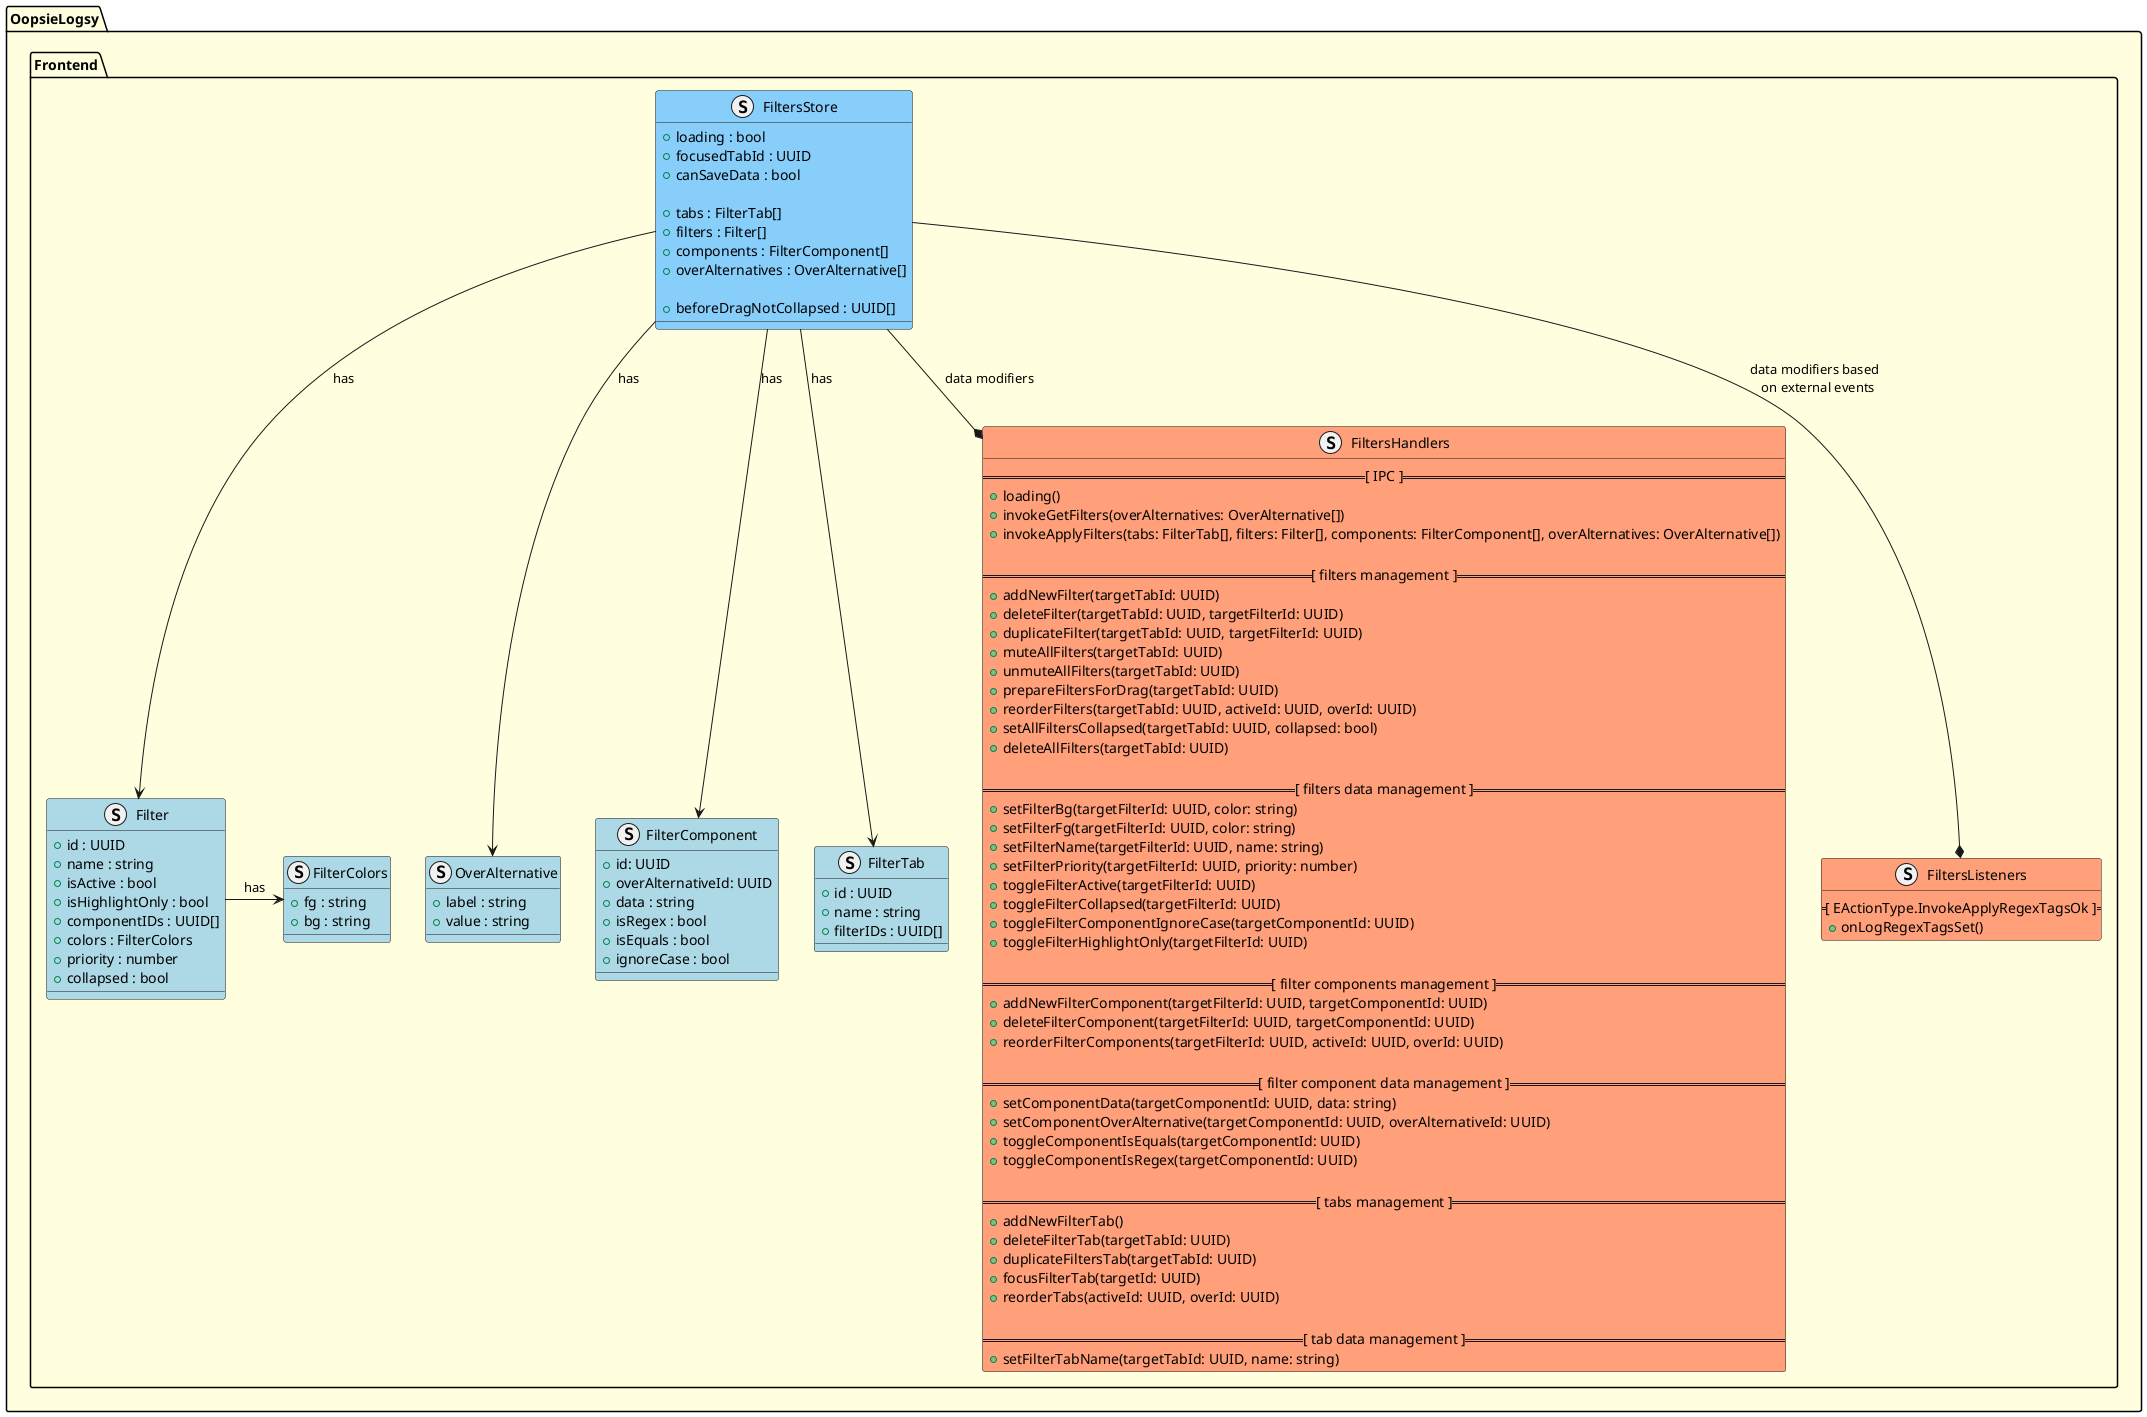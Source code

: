 @startuml Filters

package OopsieLogsy #LightYellow {
    package Frontend {
        struct OverAlternative #LightBlue {
            + label : string
            + value : string
        }

        struct FilterComponent #LightBlue {
            + id: UUID
            + overAlternativeId: UUID
            + data : string
            + isRegex : bool
            + isEquals : bool
            + ignoreCase : bool
        }

        struct FilterColors #LightBlue {
            + fg : string
            + bg : string
        }

        struct Filter #LightBlue {
            + id : UUID
            + name : string
            + isActive : bool
            + isHighlightOnly : bool
            + componentIDs : UUID[]
            + colors : FilterColors
            + priority : number
            + collapsed : bool
        }

        struct FilterTab #LightBlue {
            + id : UUID
            + name : string
            + filterIDs : UUID[]
        }

        struct FiltersStore #LightSkyBlue {
            + loading : bool
            + focusedTabId : UUID
            + canSaveData : bool

            + tabs : FilterTab[]
            + filters : Filter[]
            + components : FilterComponent[]
            + overAlternatives : OverAlternative[]

            + beforeDragNotCollapsed : UUID[]
        }

        struct FiltersHandlers #LightSalmon {
            ==[ IPC ]==
            + loading()
            + invokeGetFilters(overAlternatives: OverAlternative[])
            + invokeApplyFilters(tabs: FilterTab[], filters: Filter[], components: FilterComponent[], overAlternatives: OverAlternative[])

            ==[ filters management ]==
            + addNewFilter(targetTabId: UUID)
            + deleteFilter(targetTabId: UUID, targetFilterId: UUID)
            + duplicateFilter(targetTabId: UUID, targetFilterId: UUID)
            + muteAllFilters(targetTabId: UUID)
            + unmuteAllFilters(targetTabId: UUID)
            + prepareFiltersForDrag(targetTabId: UUID)
            + reorderFilters(targetTabId: UUID, activeId: UUID, overId: UUID)
            + setAllFiltersCollapsed(targetTabId: UUID, collapsed: bool)
            + deleteAllFilters(targetTabId: UUID)

            ==[ filters data management ]==
            + setFilterBg(targetFilterId: UUID, color: string)
            + setFilterFg(targetFilterId: UUID, color: string)
            + setFilterName(targetFilterId: UUID, name: string)
            + setFilterPriority(targetFilterId: UUID, priority: number)
            + toggleFilterActive(targetFilterId: UUID)
            + toggleFilterCollapsed(targetFilterId: UUID)
            + toggleFilterComponentIgnoreCase(targetComponentId: UUID)
            + toggleFilterHighlightOnly(targetFilterId: UUID)

            ==[ filter components management ]==
            + addNewFilterComponent(targetFilterId: UUID, targetComponentId: UUID)
            + deleteFilterComponent(targetFilterId: UUID, targetComponentId: UUID)
            + reorderFilterComponents(targetFilterId: UUID, activeId: UUID, overId: UUID)

            ==[ filter component data management ]==
            + setComponentData(targetComponentId: UUID, data: string)
            + setComponentOverAlternative(targetComponentId: UUID, overAlternativeId: UUID)
            + toggleComponentIsEquals(targetComponentId: UUID)
            + toggleComponentIsRegex(targetComponentId: UUID)

            ==[ tabs management ]==
            + addNewFilterTab()
            + deleteFilterTab(targetTabId: UUID)
            + duplicateFiltersTab(targetTabId: UUID)
            + focusFilterTab(targetId: UUID)
            + reorderTabs(activeId: UUID, overId: UUID)

            ==[ tab data management ]==
            + setFilterTabName(targetTabId: UUID, name: string)
        }

        struct FiltersListeners #LightSalmon {
            ==[ EActionType.InvokeApplyRegexTagsOk ]==
            + onLogRegexTagsSet()
        }

        FiltersStore -down-* FiltersHandlers : data modifiers
        FiltersStore -down-* FiltersListeners : data modifiers based \n on external events
        FiltersStore -down-> FilterTab : has
        FiltersStore -down-> Filter : has
        Filter -> FilterColors : has
        FiltersStore -down-> FilterComponent : has
        FiltersStore -down-> OverAlternative : has
    }
}

@enduml